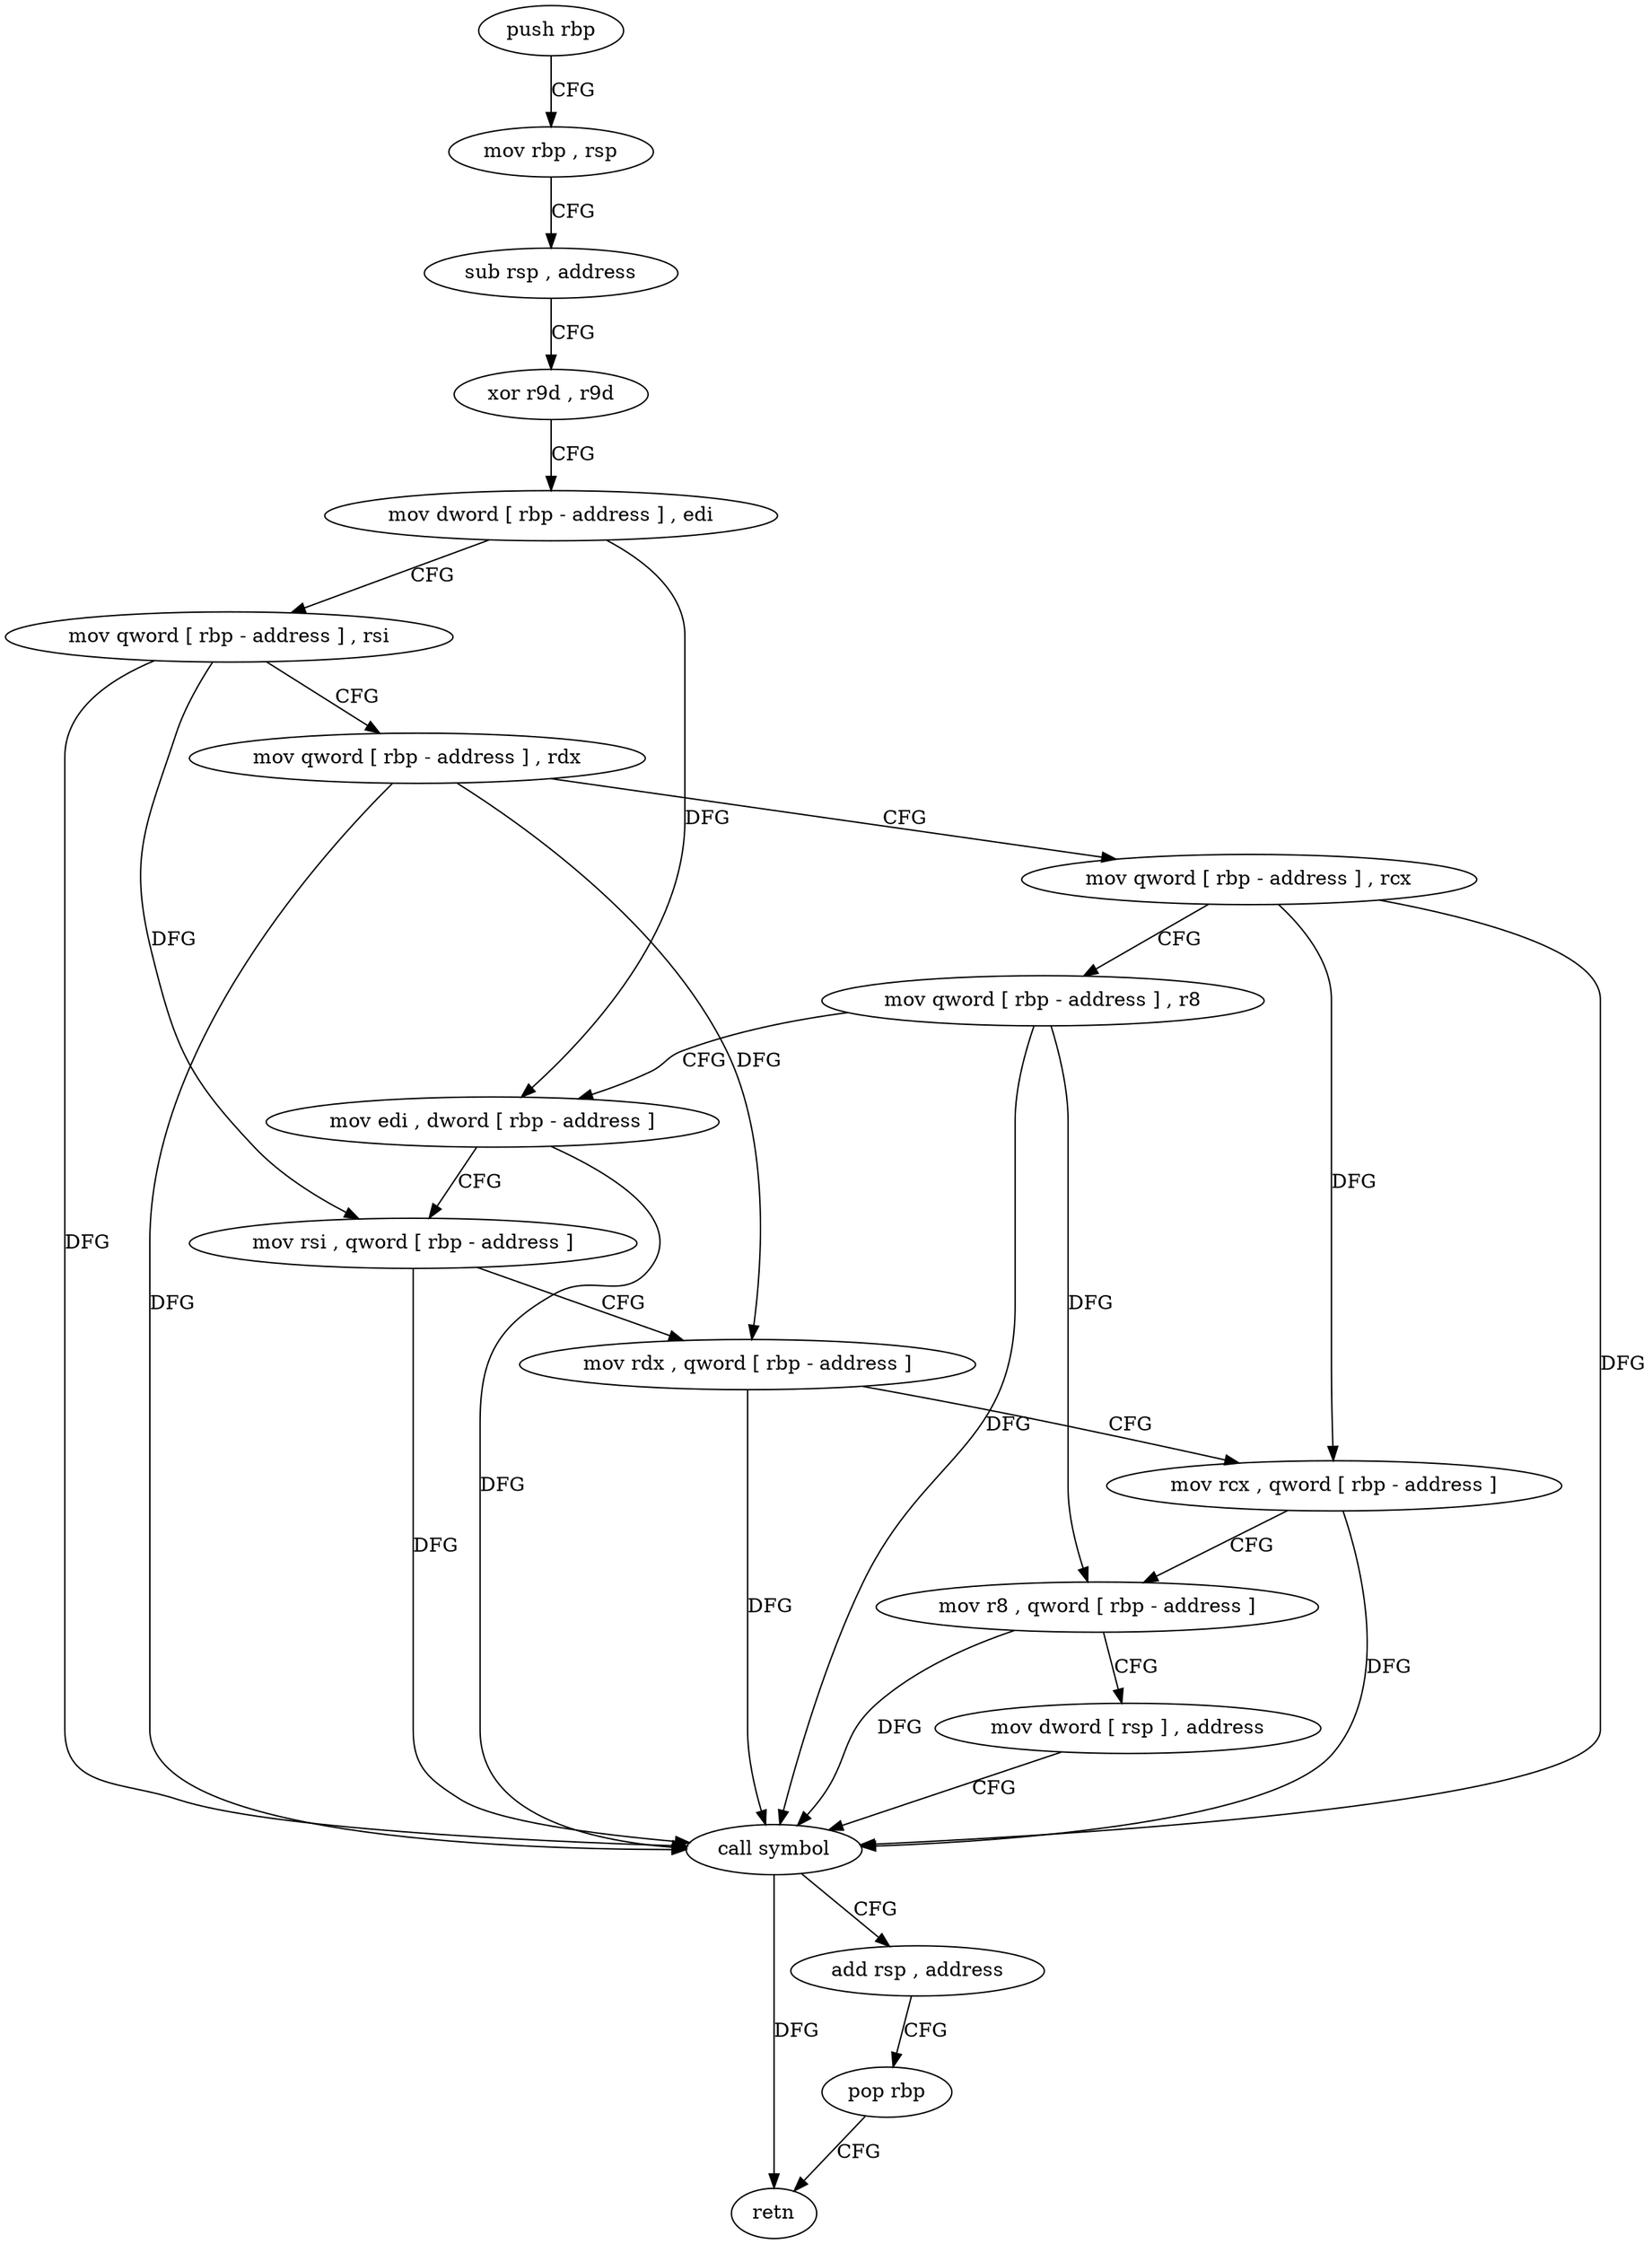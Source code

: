 digraph "func" {
"248848" [label = "push rbp" ]
"248849" [label = "mov rbp , rsp" ]
"248852" [label = "sub rsp , address" ]
"248856" [label = "xor r9d , r9d" ]
"248859" [label = "mov dword [ rbp - address ] , edi" ]
"248862" [label = "mov qword [ rbp - address ] , rsi" ]
"248866" [label = "mov qword [ rbp - address ] , rdx" ]
"248870" [label = "mov qword [ rbp - address ] , rcx" ]
"248874" [label = "mov qword [ rbp - address ] , r8" ]
"248878" [label = "mov edi , dword [ rbp - address ]" ]
"248881" [label = "mov rsi , qword [ rbp - address ]" ]
"248885" [label = "mov rdx , qword [ rbp - address ]" ]
"248889" [label = "mov rcx , qword [ rbp - address ]" ]
"248893" [label = "mov r8 , qword [ rbp - address ]" ]
"248897" [label = "mov dword [ rsp ] , address" ]
"248904" [label = "call symbol" ]
"248909" [label = "add rsp , address" ]
"248913" [label = "pop rbp" ]
"248914" [label = "retn" ]
"248848" -> "248849" [ label = "CFG" ]
"248849" -> "248852" [ label = "CFG" ]
"248852" -> "248856" [ label = "CFG" ]
"248856" -> "248859" [ label = "CFG" ]
"248859" -> "248862" [ label = "CFG" ]
"248859" -> "248878" [ label = "DFG" ]
"248862" -> "248866" [ label = "CFG" ]
"248862" -> "248881" [ label = "DFG" ]
"248862" -> "248904" [ label = "DFG" ]
"248866" -> "248870" [ label = "CFG" ]
"248866" -> "248885" [ label = "DFG" ]
"248866" -> "248904" [ label = "DFG" ]
"248870" -> "248874" [ label = "CFG" ]
"248870" -> "248889" [ label = "DFG" ]
"248870" -> "248904" [ label = "DFG" ]
"248874" -> "248878" [ label = "CFG" ]
"248874" -> "248893" [ label = "DFG" ]
"248874" -> "248904" [ label = "DFG" ]
"248878" -> "248881" [ label = "CFG" ]
"248878" -> "248904" [ label = "DFG" ]
"248881" -> "248885" [ label = "CFG" ]
"248881" -> "248904" [ label = "DFG" ]
"248885" -> "248889" [ label = "CFG" ]
"248885" -> "248904" [ label = "DFG" ]
"248889" -> "248893" [ label = "CFG" ]
"248889" -> "248904" [ label = "DFG" ]
"248893" -> "248897" [ label = "CFG" ]
"248893" -> "248904" [ label = "DFG" ]
"248897" -> "248904" [ label = "CFG" ]
"248904" -> "248909" [ label = "CFG" ]
"248904" -> "248914" [ label = "DFG" ]
"248909" -> "248913" [ label = "CFG" ]
"248913" -> "248914" [ label = "CFG" ]
}
